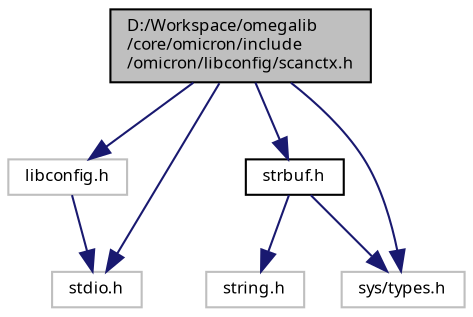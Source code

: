 digraph "D:/Workspace/omegalib/core/omicron/include/omicron/libconfig/scanctx.h"
{
  bgcolor="transparent";
  edge [fontname="FreeSans.ttf",fontsize="8",labelfontname="FreeSans.ttf",labelfontsize="8"];
  node [fontname="FreeSans.ttf",fontsize="8",shape=record];
  Node1 [label="D:/Workspace/omegalib\l/core/omicron/include\l/omicron/libconfig/scanctx.h",height=0.2,width=0.4,color="black", fillcolor="grey75", style="filled" fontcolor="black"];
  Node1 -> Node2 [color="midnightblue",fontsize="8",style="solid",fontname="FreeSans.ttf"];
  Node2 [label="libconfig.h",height=0.2,width=0.4,color="grey75"];
  Node2 -> Node3 [color="midnightblue",fontsize="8",style="solid",fontname="FreeSans.ttf"];
  Node3 [label="stdio.h",height=0.2,width=0.4,color="grey75"];
  Node1 -> Node4 [color="midnightblue",fontsize="8",style="solid",fontname="FreeSans.ttf"];
  Node4 [label="strbuf.h",height=0.2,width=0.4,color="black",URL="$strbuf_8h.html"];
  Node4 -> Node5 [color="midnightblue",fontsize="8",style="solid",fontname="FreeSans.ttf"];
  Node5 [label="string.h",height=0.2,width=0.4,color="grey75"];
  Node4 -> Node6 [color="midnightblue",fontsize="8",style="solid",fontname="FreeSans.ttf"];
  Node6 [label="sys/types.h",height=0.2,width=0.4,color="grey75"];
  Node1 -> Node3 [color="midnightblue",fontsize="8",style="solid",fontname="FreeSans.ttf"];
  Node1 -> Node6 [color="midnightblue",fontsize="8",style="solid",fontname="FreeSans.ttf"];
}
